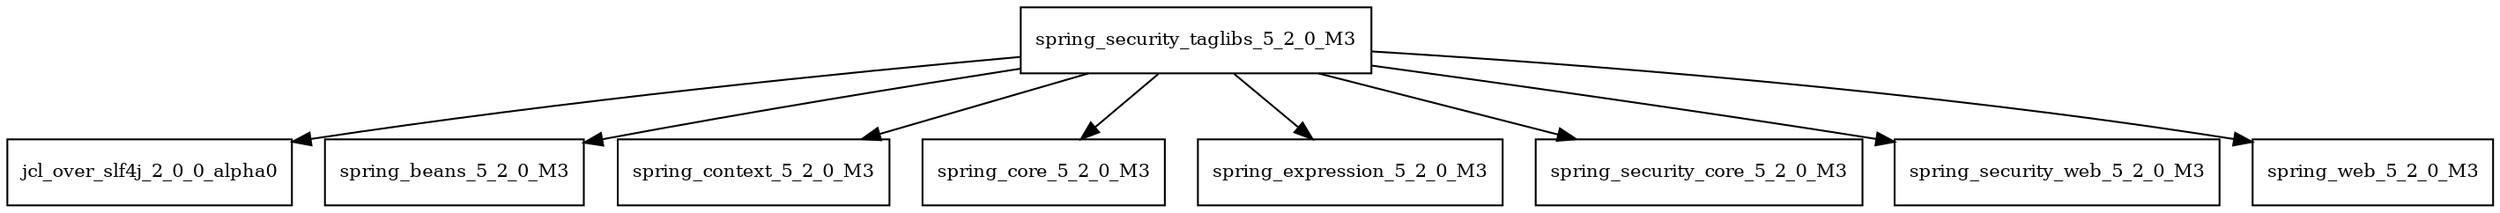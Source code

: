 digraph spring_security_taglibs_5_2_0_M3_dependencies {
  node [shape = box, fontsize=10.0];
  spring_security_taglibs_5_2_0_M3 -> jcl_over_slf4j_2_0_0_alpha0;
  spring_security_taglibs_5_2_0_M3 -> spring_beans_5_2_0_M3;
  spring_security_taglibs_5_2_0_M3 -> spring_context_5_2_0_M3;
  spring_security_taglibs_5_2_0_M3 -> spring_core_5_2_0_M3;
  spring_security_taglibs_5_2_0_M3 -> spring_expression_5_2_0_M3;
  spring_security_taglibs_5_2_0_M3 -> spring_security_core_5_2_0_M3;
  spring_security_taglibs_5_2_0_M3 -> spring_security_web_5_2_0_M3;
  spring_security_taglibs_5_2_0_M3 -> spring_web_5_2_0_M3;
}

